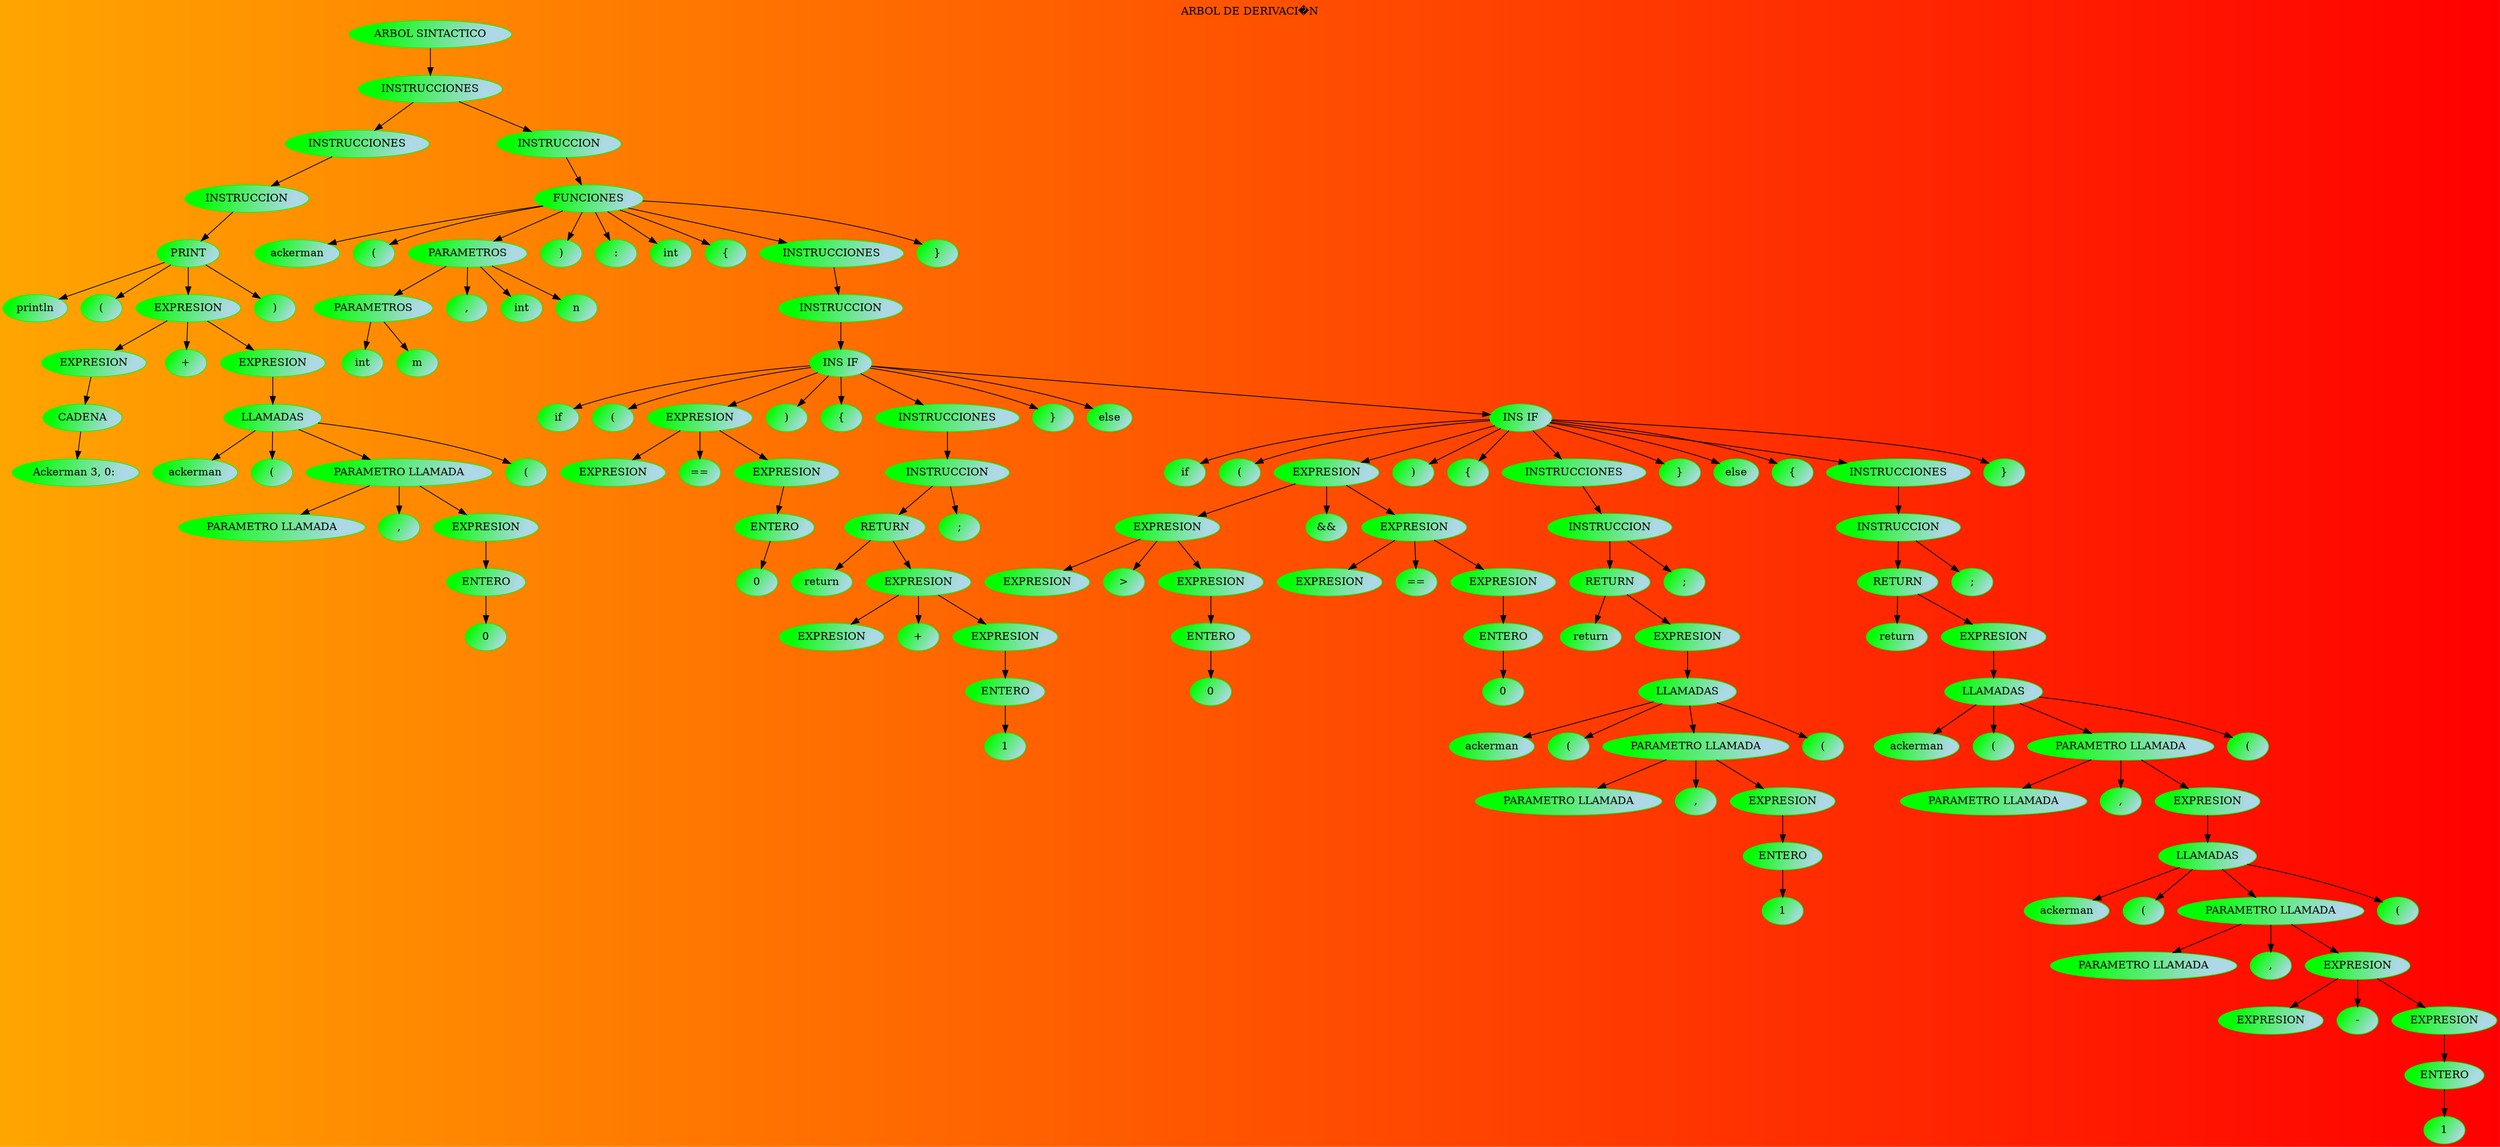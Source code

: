 digraph G {

layout=dot     
fontcolor="black"   
label="ARBOL DE DERIVACI�N"      
labelloc = "t"  
bgcolor="orange:red"      
edge [weight=1000 color=black ]  
node [shape=ellipse style="filled"  color="green:lightblue" gradientangle="315"]   node_0[label="ARBOL SINTACTICO"]
node_1[label="INSTRUCCIONES"]
node_2[label="INSTRUCCIONES"]
node_3[label="INSTRUCCION"]
node_4[label="PRINT"]
node_5[label="println"]
node_6[label="("]
node_7[label="EXPRESION"]
node_8[label="EXPRESION"]
node_9[label="CADENA"]
node_10[label="Ackerman 3, 0: "]
node_11[label="+"]
node_12[label="EXPRESION"]
node_13[label="LLAMADAS"]
node_14[label="ackerman"]
node_15[label="("]
node_16[label="PARAMETRO LLAMADA"]
node_17[label="PARAMETRO LLAMADA"]
node_18[label=","]
node_19[label="EXPRESION"]
node_20[label="ENTERO"]
node_21[label="0"]
node_22[label="("]
node_23[label=")"]
node_24[label="INSTRUCCION"]
node_25[label="FUNCIONES"]
node_26[label="ackerman"]
node_27[label="("]
node_28[label="PARAMETROS"]
node_29[label="PARAMETROS"]
node_30[label="int"]
node_31[label="m"]
node_32[label=","]
node_33[label="int"]
node_34[label="n"]
node_35[label=")"]
node_36[label=":"]
node_37[label="int"]
node_38[label="{"]
node_39[label="INSTRUCCIONES"]
node_40[label="INSTRUCCION"]
node_41[label="INS IF"]
node_42[label="if"]
node_43[label="("]
node_44[label="EXPRESION"]
node_45[label="EXPRESION"]
node_46[label="=="]
node_47[label="EXPRESION"]
node_48[label="ENTERO"]
node_49[label="0"]
node_50[label=")"]
node_51[label="{"]
node_52[label="INSTRUCCIONES"]
node_53[label="INSTRUCCION"]
node_54[label="RETURN"]
node_55[label="return"]
node_56[label="EXPRESION"]
node_57[label="EXPRESION"]
node_58[label="+"]
node_59[label="EXPRESION"]
node_60[label="ENTERO"]
node_61[label="1"]
node_62[label=";"]
node_63[label="}"]
node_64[label="else"]
node_65[label="INS IF"]
node_66[label="if"]
node_67[label="("]
node_68[label="EXPRESION"]
node_69[label="EXPRESION"]
node_70[label="EXPRESION"]
node_71[label=">"]
node_72[label="EXPRESION"]
node_73[label="ENTERO"]
node_74[label="0"]
node_75[label="&&"]
node_76[label="EXPRESION"]
node_77[label="EXPRESION"]
node_78[label="=="]
node_79[label="EXPRESION"]
node_80[label="ENTERO"]
node_81[label="0"]
node_82[label=")"]
node_83[label="{"]
node_84[label="INSTRUCCIONES"]
node_85[label="INSTRUCCION"]
node_86[label="RETURN"]
node_87[label="return"]
node_88[label="EXPRESION"]
node_89[label="LLAMADAS"]
node_90[label="ackerman"]
node_91[label="("]
node_92[label="PARAMETRO LLAMADA"]
node_93[label="PARAMETRO LLAMADA"]
node_94[label=","]
node_95[label="EXPRESION"]
node_96[label="ENTERO"]
node_97[label="1"]
node_98[label="("]
node_99[label=";"]
node_100[label="}"]
node_101[label="else"]
node_102[label="{"]
node_103[label="INSTRUCCIONES"]
node_104[label="INSTRUCCION"]
node_105[label="RETURN"]
node_106[label="return"]
node_107[label="EXPRESION"]
node_108[label="LLAMADAS"]
node_109[label="ackerman"]
node_110[label="("]
node_111[label="PARAMETRO LLAMADA"]
node_112[label="PARAMETRO LLAMADA"]
node_113[label=","]
node_114[label="EXPRESION"]
node_115[label="LLAMADAS"]
node_116[label="ackerman"]
node_117[label="("]
node_118[label="PARAMETRO LLAMADA"]
node_119[label="PARAMETRO LLAMADA"]
node_120[label=","]
node_121[label="EXPRESION"]
node_122[label="EXPRESION"]
node_123[label="-"]
node_124[label="EXPRESION"]
node_125[label="ENTERO"]
node_126[label="1"]
node_127[label="("]
node_128[label="("]
node_129[label=";"]
node_130[label="}"]
node_131[label="}"]

node_0->node_1
node_1->node_2
node_2->node_3
node_3->node_4
node_4->node_5
node_4->node_6
node_4->node_7
node_7->node_8
node_8->node_9
node_9->node_10
node_7->node_11
node_7->node_12
node_12->node_13
node_13->node_14
node_13->node_15
node_13->node_16
node_16->node_17
node_16->node_18
node_16->node_19
node_19->node_20
node_20->node_21
node_13->node_22
node_4->node_23
node_1->node_24
node_24->node_25
node_25->node_26
node_25->node_27
node_25->node_28
node_28->node_29
node_29->node_30
node_29->node_31
node_28->node_32
node_28->node_33
node_28->node_34
node_25->node_35
node_25->node_36
node_25->node_37
node_25->node_38
node_25->node_39
node_39->node_40
node_40->node_41
node_41->node_42
node_41->node_43
node_41->node_44
node_44->node_45
node_44->node_46
node_44->node_47
node_47->node_48
node_48->node_49
node_41->node_50
node_41->node_51
node_41->node_52
node_52->node_53
node_53->node_54
node_54->node_55
node_54->node_56
node_56->node_57
node_56->node_58
node_56->node_59
node_59->node_60
node_60->node_61
node_53->node_62
node_41->node_63
node_41->node_64
node_41->node_65
node_65->node_66
node_65->node_67
node_65->node_68
node_68->node_69
node_69->node_70
node_69->node_71
node_69->node_72
node_72->node_73
node_73->node_74
node_68->node_75
node_68->node_76
node_76->node_77
node_76->node_78
node_76->node_79
node_79->node_80
node_80->node_81
node_65->node_82
node_65->node_83
node_65->node_84
node_84->node_85
node_85->node_86
node_86->node_87
node_86->node_88
node_88->node_89
node_89->node_90
node_89->node_91
node_89->node_92
node_92->node_93
node_92->node_94
node_92->node_95
node_95->node_96
node_96->node_97
node_89->node_98
node_85->node_99
node_65->node_100
node_65->node_101
node_65->node_102
node_65->node_103
node_103->node_104
node_104->node_105
node_105->node_106
node_105->node_107
node_107->node_108
node_108->node_109
node_108->node_110
node_108->node_111
node_111->node_112
node_111->node_113
node_111->node_114
node_114->node_115
node_115->node_116
node_115->node_117
node_115->node_118
node_118->node_119
node_118->node_120
node_118->node_121
node_121->node_122
node_121->node_123
node_121->node_124
node_124->node_125
node_125->node_126
node_115->node_127
node_108->node_128
node_104->node_129
node_65->node_130
node_25->node_131

}